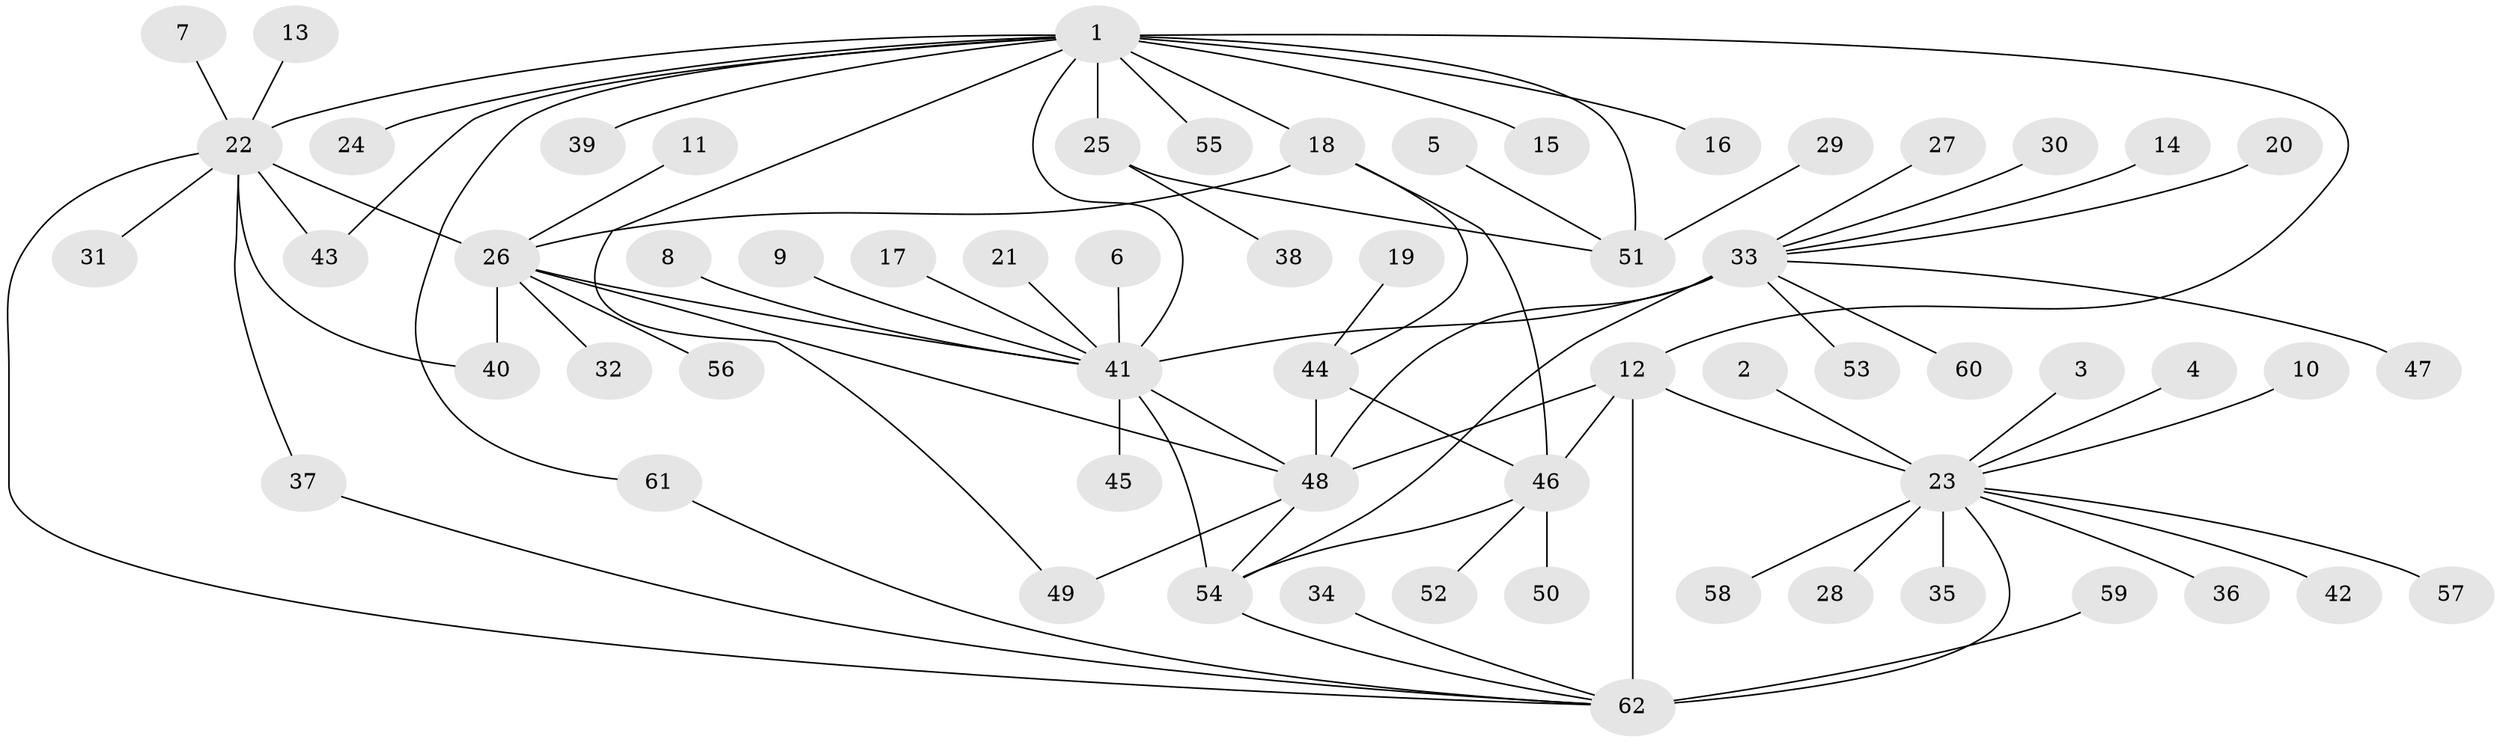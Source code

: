 // original degree distribution, {8: 0.04878048780487805, 9: 0.04878048780487805, 7: 0.04065040650406504, 11: 0.008130081300813009, 6: 0.032520325203252036, 10: 0.032520325203252036, 15: 0.008130081300813009, 5: 0.008130081300813009, 12: 0.008130081300813009, 13: 0.008130081300813009, 1: 0.6260162601626016, 2: 0.0975609756097561, 3: 0.032520325203252036}
// Generated by graph-tools (version 1.1) at 2025/50/03/09/25 03:50:35]
// undirected, 62 vertices, 81 edges
graph export_dot {
graph [start="1"]
  node [color=gray90,style=filled];
  1;
  2;
  3;
  4;
  5;
  6;
  7;
  8;
  9;
  10;
  11;
  12;
  13;
  14;
  15;
  16;
  17;
  18;
  19;
  20;
  21;
  22;
  23;
  24;
  25;
  26;
  27;
  28;
  29;
  30;
  31;
  32;
  33;
  34;
  35;
  36;
  37;
  38;
  39;
  40;
  41;
  42;
  43;
  44;
  45;
  46;
  47;
  48;
  49;
  50;
  51;
  52;
  53;
  54;
  55;
  56;
  57;
  58;
  59;
  60;
  61;
  62;
  1 -- 12 [weight=1.0];
  1 -- 15 [weight=1.0];
  1 -- 16 [weight=1.0];
  1 -- 18 [weight=1.0];
  1 -- 22 [weight=1.0];
  1 -- 24 [weight=1.0];
  1 -- 25 [weight=4.0];
  1 -- 39 [weight=1.0];
  1 -- 41 [weight=1.0];
  1 -- 43 [weight=1.0];
  1 -- 49 [weight=1.0];
  1 -- 51 [weight=4.0];
  1 -- 55 [weight=1.0];
  1 -- 61 [weight=1.0];
  2 -- 23 [weight=1.0];
  3 -- 23 [weight=1.0];
  4 -- 23 [weight=1.0];
  5 -- 51 [weight=1.0];
  6 -- 41 [weight=1.0];
  7 -- 22 [weight=1.0];
  8 -- 41 [weight=1.0];
  9 -- 41 [weight=1.0];
  10 -- 23 [weight=1.0];
  11 -- 26 [weight=1.0];
  12 -- 23 [weight=6.0];
  12 -- 46 [weight=1.0];
  12 -- 48 [weight=1.0];
  12 -- 62 [weight=2.0];
  13 -- 22 [weight=1.0];
  14 -- 33 [weight=1.0];
  17 -- 41 [weight=1.0];
  18 -- 26 [weight=1.0];
  18 -- 44 [weight=1.0];
  18 -- 46 [weight=4.0];
  19 -- 44 [weight=1.0];
  20 -- 33 [weight=1.0];
  21 -- 41 [weight=1.0];
  22 -- 26 [weight=6.0];
  22 -- 31 [weight=1.0];
  22 -- 37 [weight=1.0];
  22 -- 40 [weight=2.0];
  22 -- 43 [weight=1.0];
  22 -- 62 [weight=1.0];
  23 -- 28 [weight=1.0];
  23 -- 35 [weight=1.0];
  23 -- 36 [weight=1.0];
  23 -- 42 [weight=1.0];
  23 -- 57 [weight=1.0];
  23 -- 58 [weight=1.0];
  23 -- 62 [weight=3.0];
  25 -- 38 [weight=1.0];
  25 -- 51 [weight=1.0];
  26 -- 32 [weight=1.0];
  26 -- 40 [weight=3.0];
  26 -- 41 [weight=1.0];
  26 -- 48 [weight=1.0];
  26 -- 56 [weight=1.0];
  27 -- 33 [weight=1.0];
  29 -- 51 [weight=1.0];
  30 -- 33 [weight=1.0];
  33 -- 41 [weight=3.0];
  33 -- 47 [weight=1.0];
  33 -- 48 [weight=3.0];
  33 -- 53 [weight=1.0];
  33 -- 54 [weight=3.0];
  33 -- 60 [weight=1.0];
  34 -- 62 [weight=1.0];
  37 -- 62 [weight=1.0];
  41 -- 45 [weight=1.0];
  41 -- 48 [weight=1.0];
  41 -- 54 [weight=1.0];
  44 -- 46 [weight=4.0];
  44 -- 48 [weight=1.0];
  46 -- 50 [weight=1.0];
  46 -- 52 [weight=1.0];
  46 -- 54 [weight=1.0];
  48 -- 49 [weight=1.0];
  48 -- 54 [weight=1.0];
  54 -- 62 [weight=1.0];
  59 -- 62 [weight=1.0];
  61 -- 62 [weight=1.0];
}
